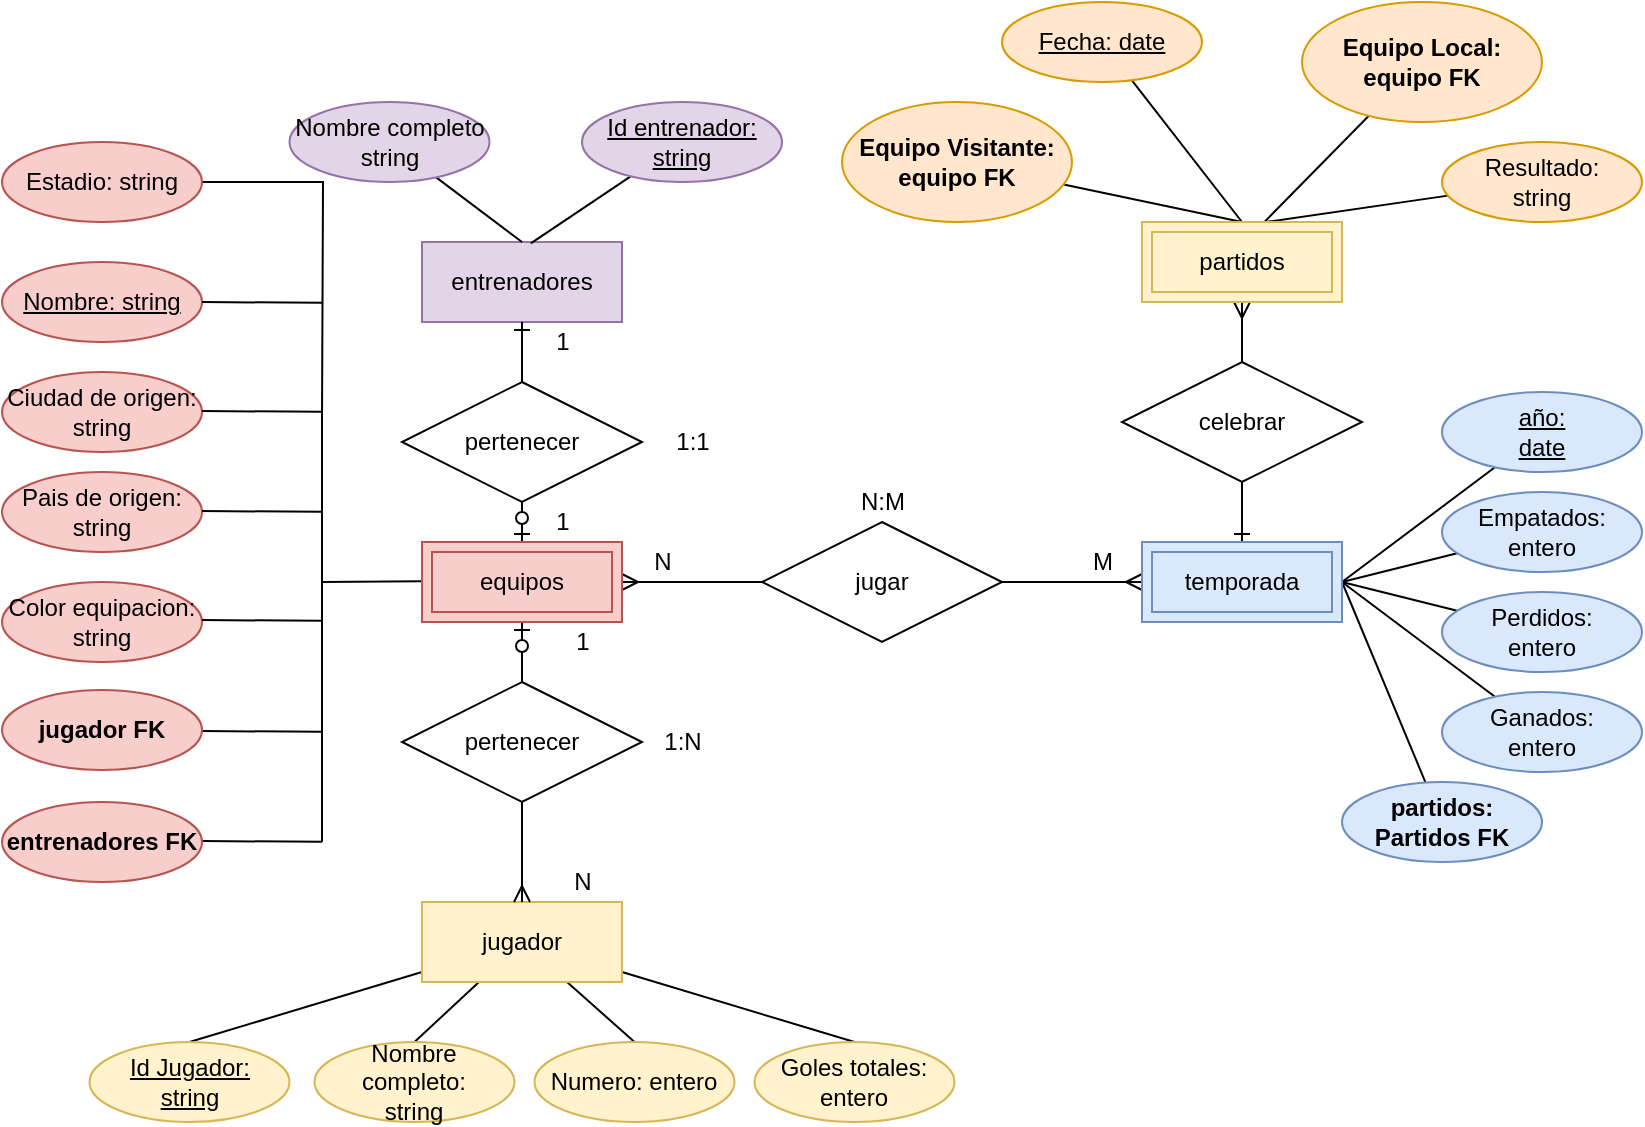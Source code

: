 <mxfile version="15.4.0" type="device"><diagram id="LjMBtpQhRO_qUHb4dkmn" name="Página-1"><mxGraphModel dx="1038" dy="647" grid="1" gridSize="10" guides="1" tooltips="1" connect="1" arrows="1" fold="1" page="1" pageScale="1" pageWidth="1169" pageHeight="827" math="0" shadow="0"><root><mxCell id="0"/><mxCell id="1" parent="0"/><mxCell id="PnAeiXkhjGNbdNF8ByTs-71" style="edgeStyle=none;rounded=0;orthogonalLoop=1;jettySize=auto;html=1;endArrow=none;endFill=0;entryX=0.5;entryY=0;entryDx=0;entryDy=0;" parent="1" source="PnAeiXkhjGNbdNF8ByTs-3" target="PnAeiXkhjGNbdNF8ByTs-48" edge="1"><mxGeometry relative="1" as="geometry"><mxPoint x="380" y="520" as="targetPoint"/></mxGeometry></mxCell><mxCell id="PnAeiXkhjGNbdNF8ByTs-72" style="edgeStyle=none;rounded=0;orthogonalLoop=1;jettySize=auto;html=1;entryX=0.5;entryY=0;entryDx=0;entryDy=0;endArrow=none;endFill=0;" parent="1" source="PnAeiXkhjGNbdNF8ByTs-3" target="PnAeiXkhjGNbdNF8ByTs-44" edge="1"><mxGeometry relative="1" as="geometry"/></mxCell><mxCell id="PnAeiXkhjGNbdNF8ByTs-73" style="edgeStyle=none;rounded=0;orthogonalLoop=1;jettySize=auto;html=1;entryX=0.5;entryY=0;entryDx=0;entryDy=0;endArrow=none;endFill=0;" parent="1" source="PnAeiXkhjGNbdNF8ByTs-3" target="PnAeiXkhjGNbdNF8ByTs-46" edge="1"><mxGeometry relative="1" as="geometry"/></mxCell><mxCell id="PnAeiXkhjGNbdNF8ByTs-74" style="edgeStyle=none;rounded=0;orthogonalLoop=1;jettySize=auto;html=1;entryX=0.5;entryY=0;entryDx=0;entryDy=0;endArrow=none;endFill=0;" parent="1" source="PnAeiXkhjGNbdNF8ByTs-3" target="PnAeiXkhjGNbdNF8ByTs-49" edge="1"><mxGeometry relative="1" as="geometry"/></mxCell><mxCell id="PnAeiXkhjGNbdNF8ByTs-3" value="jugador" style="whiteSpace=wrap;html=1;align=center;fillColor=#fff2cc;strokeColor=#d6b656;" parent="1" vertex="1"><mxGeometry x="330" y="460" width="100" height="40" as="geometry"/></mxCell><mxCell id="PnAeiXkhjGNbdNF8ByTs-4" value="pertenecer" style="shape=rhombus;perimeter=rhombusPerimeter;whiteSpace=wrap;html=1;align=center;" parent="1" vertex="1"><mxGeometry x="320" y="350" width="120" height="60" as="geometry"/></mxCell><mxCell id="PnAeiXkhjGNbdNF8ByTs-5" value="entrenadores" style="whiteSpace=wrap;html=1;align=center;fillColor=#e1d5e7;strokeColor=#9673a6;" parent="1" vertex="1"><mxGeometry x="330" y="130" width="100" height="40" as="geometry"/></mxCell><mxCell id="PnAeiXkhjGNbdNF8ByTs-6" value="pertenecer" style="shape=rhombus;perimeter=rhombusPerimeter;whiteSpace=wrap;html=1;align=center;" parent="1" vertex="1"><mxGeometry x="320" y="200" width="120" height="60" as="geometry"/></mxCell><mxCell id="PnAeiXkhjGNbdNF8ByTs-9" value="jugar" style="shape=rhombus;perimeter=rhombusPerimeter;whiteSpace=wrap;html=1;align=center;" parent="1" vertex="1"><mxGeometry x="500" y="270" width="120" height="60" as="geometry"/></mxCell><mxCell id="PnAeiXkhjGNbdNF8ByTs-10" value="" style="edgeStyle=entityRelationEdgeStyle;fontSize=12;html=1;endArrow=ERmany;rounded=0;entryX=0;entryY=0.5;entryDx=0;entryDy=0;exitX=1;exitY=0.5;exitDx=0;exitDy=0;" parent="1" source="PnAeiXkhjGNbdNF8ByTs-9" edge="1"><mxGeometry width="100" height="100" relative="1" as="geometry"><mxPoint x="380" y="350" as="sourcePoint"/><mxPoint x="690" y="300" as="targetPoint"/></mxGeometry></mxCell><mxCell id="PnAeiXkhjGNbdNF8ByTs-11" value="" style="fontSize=12;html=1;endArrow=ERmany;rounded=0;exitX=0;exitY=0.5;exitDx=0;exitDy=0;entryX=1;entryY=0.5;entryDx=0;entryDy=0;" parent="1" source="PnAeiXkhjGNbdNF8ByTs-9" edge="1"><mxGeometry width="100" height="100" relative="1" as="geometry"><mxPoint x="480" y="370" as="sourcePoint"/><mxPoint x="430" y="300" as="targetPoint"/></mxGeometry></mxCell><mxCell id="PnAeiXkhjGNbdNF8ByTs-12" value="" style="fontSize=12;html=1;endArrow=ERmany;rounded=0;exitX=0.5;exitY=1;exitDx=0;exitDy=0;entryX=0.5;entryY=0;entryDx=0;entryDy=0;" parent="1" source="PnAeiXkhjGNbdNF8ByTs-4" target="PnAeiXkhjGNbdNF8ByTs-3" edge="1"><mxGeometry width="100" height="100" relative="1" as="geometry"><mxPoint x="420" y="430" as="sourcePoint"/><mxPoint x="350" y="430" as="targetPoint"/></mxGeometry></mxCell><mxCell id="PnAeiXkhjGNbdNF8ByTs-14" value="" style="fontSize=12;html=1;endArrow=ERzeroToOne;endFill=0;rounded=0;exitX=0.5;exitY=0;exitDx=0;exitDy=0;" parent="1" source="PnAeiXkhjGNbdNF8ByTs-4" edge="1"><mxGeometry width="100" height="100" relative="1" as="geometry"><mxPoint x="190" y="270" as="sourcePoint"/><mxPoint x="380" y="320" as="targetPoint"/></mxGeometry></mxCell><mxCell id="PnAeiXkhjGNbdNF8ByTs-16" value="" style="fontSize=12;html=1;endArrow=ERone;endFill=1;rounded=0;exitX=0.5;exitY=0;exitDx=0;exitDy=0;" parent="1" source="PnAeiXkhjGNbdNF8ByTs-6" edge="1"><mxGeometry width="100" height="100" relative="1" as="geometry"><mxPoint x="379.58" y="190" as="sourcePoint"/><mxPoint x="380" y="170" as="targetPoint"/></mxGeometry></mxCell><mxCell id="PnAeiXkhjGNbdNF8ByTs-17" value="" style="fontSize=12;html=1;endArrow=ERzeroToOne;endFill=0;rounded=0;exitX=0.5;exitY=1;exitDx=0;exitDy=0;entryX=0.5;entryY=0;entryDx=0;entryDy=0;" parent="1" source="PnAeiXkhjGNbdNF8ByTs-6" edge="1"><mxGeometry width="100" height="100" relative="1" as="geometry"><mxPoint x="400" y="370" as="sourcePoint"/><mxPoint x="380" y="280" as="targetPoint"/></mxGeometry></mxCell><mxCell id="PnAeiXkhjGNbdNF8ByTs-18" value="N:M" style="text;html=1;resizable=0;autosize=1;align=center;verticalAlign=middle;points=[];fillColor=none;strokeColor=none;rounded=0;" parent="1" vertex="1"><mxGeometry x="540" y="250" width="40" height="20" as="geometry"/></mxCell><mxCell id="PnAeiXkhjGNbdNF8ByTs-19" value="M" style="text;html=1;resizable=0;autosize=1;align=center;verticalAlign=middle;points=[];fillColor=none;strokeColor=none;rounded=0;" parent="1" vertex="1"><mxGeometry x="655" y="280" width="30" height="20" as="geometry"/></mxCell><mxCell id="PnAeiXkhjGNbdNF8ByTs-20" value="N" style="text;html=1;resizable=0;autosize=1;align=center;verticalAlign=middle;points=[];fillColor=none;strokeColor=none;rounded=0;" parent="1" vertex="1"><mxGeometry x="440" y="280" width="20" height="20" as="geometry"/></mxCell><mxCell id="PnAeiXkhjGNbdNF8ByTs-21" value="1:N" style="text;html=1;resizable=0;autosize=1;align=center;verticalAlign=middle;points=[];fillColor=none;strokeColor=none;rounded=0;" parent="1" vertex="1"><mxGeometry x="445" y="370" width="30" height="20" as="geometry"/></mxCell><mxCell id="PnAeiXkhjGNbdNF8ByTs-22" value="N" style="text;html=1;resizable=0;autosize=1;align=center;verticalAlign=middle;points=[];fillColor=none;strokeColor=none;rounded=0;" parent="1" vertex="1"><mxGeometry x="400" y="440" width="20" height="20" as="geometry"/></mxCell><mxCell id="PnAeiXkhjGNbdNF8ByTs-23" value="1" style="text;html=1;resizable=0;autosize=1;align=center;verticalAlign=middle;points=[];fillColor=none;strokeColor=none;rounded=0;" parent="1" vertex="1"><mxGeometry x="400" y="320" width="20" height="20" as="geometry"/></mxCell><mxCell id="PnAeiXkhjGNbdNF8ByTs-24" value="1" style="text;html=1;resizable=0;autosize=1;align=center;verticalAlign=middle;points=[];fillColor=none;strokeColor=none;rounded=0;" parent="1" vertex="1"><mxGeometry x="390" y="260" width="20" height="20" as="geometry"/></mxCell><mxCell id="PnAeiXkhjGNbdNF8ByTs-25" value="1" style="text;html=1;resizable=0;autosize=1;align=center;verticalAlign=middle;points=[];fillColor=none;strokeColor=none;rounded=0;" parent="1" vertex="1"><mxGeometry x="390" y="170" width="20" height="20" as="geometry"/></mxCell><mxCell id="PnAeiXkhjGNbdNF8ByTs-26" value="1:1" style="text;html=1;resizable=0;autosize=1;align=center;verticalAlign=middle;points=[];fillColor=none;strokeColor=none;rounded=0;" parent="1" vertex="1"><mxGeometry x="450" y="220" width="30" height="20" as="geometry"/></mxCell><mxCell id="PnAeiXkhjGNbdNF8ByTs-27" value="&lt;u&gt;Nombre: string&lt;/u&gt;" style="ellipse;whiteSpace=wrap;html=1;align=center;fillColor=#f8cecc;strokeColor=#b85450;" parent="1" vertex="1"><mxGeometry x="120" y="140" width="100" height="40" as="geometry"/></mxCell><mxCell id="PnAeiXkhjGNbdNF8ByTs-79" style="edgeStyle=none;rounded=0;orthogonalLoop=1;jettySize=auto;html=1;endArrow=none;endFill=0;" parent="1" source="PnAeiXkhjGNbdNF8ByTs-34" edge="1"><mxGeometry relative="1" as="geometry"><mxPoint x="790" y="300" as="targetPoint"/></mxGeometry></mxCell><mxCell id="PnAeiXkhjGNbdNF8ByTs-34" value="Empatados:&lt;br&gt;entero" style="ellipse;whiteSpace=wrap;html=1;align=center;fillColor=#dae8fc;strokeColor=#6c8ebf;" parent="1" vertex="1"><mxGeometry x="840" y="255" width="100" height="40" as="geometry"/></mxCell><mxCell id="PnAeiXkhjGNbdNF8ByTs-80" style="edgeStyle=none;rounded=0;orthogonalLoop=1;jettySize=auto;html=1;endArrow=none;endFill=0;" parent="1" source="PnAeiXkhjGNbdNF8ByTs-39" edge="1"><mxGeometry relative="1" as="geometry"><mxPoint x="790" y="300" as="targetPoint"/></mxGeometry></mxCell><mxCell id="PnAeiXkhjGNbdNF8ByTs-39" value="año:&lt;br&gt;date" style="ellipse;whiteSpace=wrap;html=1;align=center;fontStyle=4;fillColor=#dae8fc;strokeColor=#6c8ebf;" parent="1" vertex="1"><mxGeometry x="840" y="205" width="100" height="40" as="geometry"/></mxCell><mxCell id="PnAeiXkhjGNbdNF8ByTs-75" style="edgeStyle=none;rounded=0;orthogonalLoop=1;jettySize=auto;html=1;entryX=0.5;entryY=0;entryDx=0;entryDy=0;endArrow=none;endFill=0;" parent="1" source="PnAeiXkhjGNbdNF8ByTs-43" target="PnAeiXkhjGNbdNF8ByTs-5" edge="1"><mxGeometry relative="1" as="geometry"/></mxCell><mxCell id="PnAeiXkhjGNbdNF8ByTs-43" value="Nombre completo&lt;br&gt;string" style="ellipse;whiteSpace=wrap;html=1;align=center;fillColor=#e1d5e7;strokeColor=#9673a6;" parent="1" vertex="1"><mxGeometry x="263.75" y="60" width="100" height="40" as="geometry"/></mxCell><mxCell id="PnAeiXkhjGNbdNF8ByTs-44" value="Numero: entero" style="ellipse;whiteSpace=wrap;html=1;align=center;fillColor=#fff2cc;strokeColor=#d6b656;" parent="1" vertex="1"><mxGeometry x="386.25" y="530" width="100" height="40" as="geometry"/></mxCell><mxCell id="PnAeiXkhjGNbdNF8ByTs-46" value="Goles totales:&lt;br&gt;entero" style="ellipse;whiteSpace=wrap;html=1;align=center;fillColor=#fff2cc;strokeColor=#d6b656;" parent="1" vertex="1"><mxGeometry x="496.25" y="530" width="100" height="40" as="geometry"/></mxCell><mxCell id="PnAeiXkhjGNbdNF8ByTs-48" value="Nombre completo:&lt;br&gt;string" style="ellipse;whiteSpace=wrap;html=1;align=center;fillColor=#fff2cc;strokeColor=#d6b656;" parent="1" vertex="1"><mxGeometry x="276.25" y="530" width="100" height="40" as="geometry"/></mxCell><mxCell id="PnAeiXkhjGNbdNF8ByTs-49" value="Id Jugador:&lt;br&gt;string" style="ellipse;whiteSpace=wrap;html=1;align=center;fontStyle=4;fillColor=#fff2cc;strokeColor=#d6b656;" parent="1" vertex="1"><mxGeometry x="163.75" y="530" width="100" height="40" as="geometry"/></mxCell><mxCell id="PnAeiXkhjGNbdNF8ByTs-76" style="edgeStyle=none;rounded=0;orthogonalLoop=1;jettySize=auto;html=1;entryX=0.544;entryY=0.017;entryDx=0;entryDy=0;entryPerimeter=0;endArrow=none;endFill=0;" parent="1" source="PnAeiXkhjGNbdNF8ByTs-50" target="PnAeiXkhjGNbdNF8ByTs-5" edge="1"><mxGeometry relative="1" as="geometry"/></mxCell><mxCell id="PnAeiXkhjGNbdNF8ByTs-50" value="Id entrenador:&lt;br&gt;string" style="ellipse;whiteSpace=wrap;html=1;align=center;fontStyle=4;fillColor=#e1d5e7;strokeColor=#9673a6;" parent="1" vertex="1"><mxGeometry x="410" y="60" width="100" height="40" as="geometry"/></mxCell><mxCell id="PnAeiXkhjGNbdNF8ByTs-52" value="Color equipacion:&lt;br&gt;string" style="ellipse;whiteSpace=wrap;html=1;align=center;fillColor=#f8cecc;strokeColor=#b85450;" parent="1" vertex="1"><mxGeometry x="120" y="300" width="100" height="40" as="geometry"/></mxCell><mxCell id="PnAeiXkhjGNbdNF8ByTs-53" value="Pais de origen:&lt;br&gt;string" style="ellipse;whiteSpace=wrap;html=1;align=center;fillColor=#f8cecc;strokeColor=#b85450;" parent="1" vertex="1"><mxGeometry x="120" y="245" width="100" height="40" as="geometry"/></mxCell><mxCell id="PnAeiXkhjGNbdNF8ByTs-54" value="Ciudad de origen:&lt;br&gt;string" style="ellipse;whiteSpace=wrap;html=1;align=center;fillColor=#f8cecc;strokeColor=#b85450;" parent="1" vertex="1"><mxGeometry x="120" y="195" width="100" height="40" as="geometry"/></mxCell><mxCell id="PnAeiXkhjGNbdNF8ByTs-77" style="edgeStyle=none;rounded=0;orthogonalLoop=1;jettySize=auto;html=1;entryX=1;entryY=0.5;entryDx=0;entryDy=0;endArrow=none;endFill=0;" parent="1" source="PnAeiXkhjGNbdNF8ByTs-59" edge="1"><mxGeometry relative="1" as="geometry"><mxPoint x="790" y="300" as="targetPoint"/></mxGeometry></mxCell><mxCell id="PnAeiXkhjGNbdNF8ByTs-59" value="Ganados:&lt;br&gt;entero" style="ellipse;whiteSpace=wrap;html=1;align=center;fillColor=#dae8fc;strokeColor=#6c8ebf;" parent="1" vertex="1"><mxGeometry x="840" y="355" width="100" height="40" as="geometry"/></mxCell><mxCell id="PnAeiXkhjGNbdNF8ByTs-78" style="edgeStyle=none;rounded=0;orthogonalLoop=1;jettySize=auto;html=1;entryX=1;entryY=0.5;entryDx=0;entryDy=0;endArrow=none;endFill=0;" parent="1" source="PnAeiXkhjGNbdNF8ByTs-60" edge="1"><mxGeometry relative="1" as="geometry"><mxPoint x="790" y="300" as="targetPoint"/></mxGeometry></mxCell><mxCell id="PnAeiXkhjGNbdNF8ByTs-60" value="Perdidos:&lt;br&gt;entero" style="ellipse;whiteSpace=wrap;html=1;align=center;fillColor=#dae8fc;strokeColor=#6c8ebf;" parent="1" vertex="1"><mxGeometry x="840" y="305" width="100" height="40" as="geometry"/></mxCell><mxCell id="PnAeiXkhjGNbdNF8ByTs-61" value="" style="endArrow=none;html=1;rounded=0;" parent="1" edge="1"><mxGeometry relative="1" as="geometry"><mxPoint x="280" y="300" as="sourcePoint"/><mxPoint x="330" y="299.58" as="targetPoint"/></mxGeometry></mxCell><mxCell id="PnAeiXkhjGNbdNF8ByTs-63" value="" style="endArrow=none;html=1;rounded=0;" parent="1" edge="1"><mxGeometry relative="1" as="geometry"><mxPoint x="280" y="220" as="sourcePoint"/><mxPoint x="280" y="430" as="targetPoint"/></mxGeometry></mxCell><mxCell id="PnAeiXkhjGNbdNF8ByTs-65" value="" style="endArrow=none;html=1;rounded=0;" parent="1" edge="1"><mxGeometry relative="1" as="geometry"><mxPoint x="220" y="429.5" as="sourcePoint"/><mxPoint x="280" y="429.92" as="targetPoint"/></mxGeometry></mxCell><mxCell id="PnAeiXkhjGNbdNF8ByTs-66" value="" style="endArrow=none;html=1;rounded=0;" parent="1" edge="1"><mxGeometry relative="1" as="geometry"><mxPoint x="220" y="374.5" as="sourcePoint"/><mxPoint x="280" y="374.92" as="targetPoint"/></mxGeometry></mxCell><mxCell id="PnAeiXkhjGNbdNF8ByTs-67" value="" style="endArrow=none;html=1;rounded=0;" parent="1" edge="1"><mxGeometry relative="1" as="geometry"><mxPoint x="220" y="319.0" as="sourcePoint"/><mxPoint x="280" y="319.42" as="targetPoint"/></mxGeometry></mxCell><mxCell id="PnAeiXkhjGNbdNF8ByTs-68" value="" style="endArrow=none;html=1;rounded=0;" parent="1" edge="1"><mxGeometry relative="1" as="geometry"><mxPoint x="220" y="264.5" as="sourcePoint"/><mxPoint x="280" y="264.92" as="targetPoint"/></mxGeometry></mxCell><mxCell id="6Un5FZzY84iN4opWZz_T-3" style="edgeStyle=orthogonalEdgeStyle;rounded=0;orthogonalLoop=1;jettySize=auto;html=1;entryX=0.5;entryY=0;entryDx=0;entryDy=0;endArrow=ERone;endFill=0;startArrow=ERmany;startFill=0;" parent="1" edge="1"><mxGeometry relative="1" as="geometry"><mxPoint x="740" y="160" as="sourcePoint"/><mxPoint x="740" y="280" as="targetPoint"/></mxGeometry></mxCell><mxCell id="6Un5FZzY84iN4opWZz_T-6" style="rounded=0;orthogonalLoop=1;jettySize=auto;html=1;entryX=0.5;entryY=0;entryDx=0;entryDy=0;startArrow=none;startFill=0;endArrow=none;endFill=0;" parent="1" source="6Un5FZzY84iN4opWZz_T-5" edge="1"><mxGeometry relative="1" as="geometry"><mxPoint x="740" y="120" as="targetPoint"/></mxGeometry></mxCell><mxCell id="6Un5FZzY84iN4opWZz_T-5" value="Fecha: date" style="ellipse;whiteSpace=wrap;html=1;align=center;fontStyle=4;fillColor=#ffe6cc;strokeColor=#d79b00;" parent="1" vertex="1"><mxGeometry x="620" y="10" width="100" height="40" as="geometry"/></mxCell><mxCell id="6Un5FZzY84iN4opWZz_T-12" style="edgeStyle=none;rounded=0;orthogonalLoop=1;jettySize=auto;html=1;entryX=0.5;entryY=0;entryDx=0;entryDy=0;startArrow=none;startFill=0;endArrow=none;endFill=0;" parent="1" source="6Un5FZzY84iN4opWZz_T-7" edge="1"><mxGeometry relative="1" as="geometry"><mxPoint x="740" y="120" as="targetPoint"/></mxGeometry></mxCell><mxCell id="6Un5FZzY84iN4opWZz_T-7" value="&lt;b&gt;Equipo Visitante:&lt;br&gt;equipo FK&lt;br&gt;&lt;/b&gt;" style="ellipse;whiteSpace=wrap;html=1;align=center;fillColor=#ffe6cc;strokeColor=#d79b00;" parent="1" vertex="1"><mxGeometry x="540" y="60" width="115" height="60" as="geometry"/></mxCell><mxCell id="6Un5FZzY84iN4opWZz_T-10" style="edgeStyle=none;rounded=0;orthogonalLoop=1;jettySize=auto;html=1;entryX=0.604;entryY=0.02;entryDx=0;entryDy=0;entryPerimeter=0;startArrow=none;startFill=0;endArrow=none;endFill=0;" parent="1" source="6Un5FZzY84iN4opWZz_T-8" edge="1"><mxGeometry relative="1" as="geometry"><mxPoint x="750.4" y="120.8" as="targetPoint"/></mxGeometry></mxCell><mxCell id="6Un5FZzY84iN4opWZz_T-8" value="&lt;b&gt;Equipo Local:&lt;br&gt;equipo FK&lt;br&gt;&lt;/b&gt;" style="ellipse;whiteSpace=wrap;html=1;align=center;fillColor=#ffe6cc;strokeColor=#d79b00;" parent="1" vertex="1"><mxGeometry x="770" y="10" width="120" height="60" as="geometry"/></mxCell><mxCell id="6Un5FZzY84iN4opWZz_T-11" style="edgeStyle=none;rounded=0;orthogonalLoop=1;jettySize=auto;html=1;entryX=0.62;entryY=0;entryDx=0;entryDy=0;entryPerimeter=0;startArrow=none;startFill=0;endArrow=none;endFill=0;" parent="1" source="6Un5FZzY84iN4opWZz_T-9" edge="1"><mxGeometry relative="1" as="geometry"><mxPoint x="752" y="120" as="targetPoint"/></mxGeometry></mxCell><mxCell id="6Un5FZzY84iN4opWZz_T-9" value="Resultado:&lt;br&gt;string" style="ellipse;whiteSpace=wrap;html=1;align=center;fillColor=#ffe6cc;strokeColor=#d79b00;" parent="1" vertex="1"><mxGeometry x="840" y="80" width="100" height="40" as="geometry"/></mxCell><mxCell id="6Un5FZzY84iN4opWZz_T-13" value="celebrar" style="shape=rhombus;perimeter=rhombusPerimeter;whiteSpace=wrap;html=1;align=center;" parent="1" vertex="1"><mxGeometry x="680" y="190" width="120" height="60" as="geometry"/></mxCell><mxCell id="6Un5FZzY84iN4opWZz_T-17" style="edgeStyle=orthogonalEdgeStyle;rounded=0;orthogonalLoop=1;jettySize=auto;html=1;startArrow=none;startFill=0;endArrow=none;endFill=0;" parent="1" source="6Un5FZzY84iN4opWZz_T-14" edge="1"><mxGeometry relative="1" as="geometry"><mxPoint x="280" y="220" as="targetPoint"/></mxGeometry></mxCell><mxCell id="6Un5FZzY84iN4opWZz_T-14" value="Estadio: string" style="ellipse;whiteSpace=wrap;html=1;align=center;fillColor=#f8cecc;strokeColor=#b85450;" parent="1" vertex="1"><mxGeometry x="120" y="80" width="100" height="40" as="geometry"/></mxCell><mxCell id="C7Gn75vMMzdevDP1hohj-1" value="&lt;b&gt;jugador FK&lt;/b&gt;" style="ellipse;whiteSpace=wrap;html=1;align=center;fillColor=#f8cecc;strokeColor=#b85450;" vertex="1" parent="1"><mxGeometry x="120" y="354" width="100" height="40" as="geometry"/></mxCell><mxCell id="C7Gn75vMMzdevDP1hohj-2" value="&lt;b&gt;entrenadores FK&lt;/b&gt;" style="ellipse;whiteSpace=wrap;html=1;align=center;fillColor=#f8cecc;strokeColor=#b85450;" vertex="1" parent="1"><mxGeometry x="120" y="410" width="100" height="40" as="geometry"/></mxCell><mxCell id="C7Gn75vMMzdevDP1hohj-3" value="" style="endArrow=none;html=1;rounded=0;" edge="1" parent="1"><mxGeometry relative="1" as="geometry"><mxPoint x="220" y="160" as="sourcePoint"/><mxPoint x="280" y="160.42" as="targetPoint"/></mxGeometry></mxCell><mxCell id="C7Gn75vMMzdevDP1hohj-4" value="" style="endArrow=none;html=1;rounded=0;" edge="1" parent="1"><mxGeometry relative="1" as="geometry"><mxPoint x="220" y="214.5" as="sourcePoint"/><mxPoint x="280" y="214.92" as="targetPoint"/></mxGeometry></mxCell><mxCell id="C7Gn75vMMzdevDP1hohj-5" value="equipos" style="shape=ext;margin=3;double=1;whiteSpace=wrap;html=1;align=center;fillColor=#f8cecc;strokeColor=#b85450;" vertex="1" parent="1"><mxGeometry x="330" y="280" width="100" height="40" as="geometry"/></mxCell><mxCell id="C7Gn75vMMzdevDP1hohj-6" value="partidos" style="shape=ext;margin=3;double=1;whiteSpace=wrap;html=1;align=center;fillColor=#fff2cc;strokeColor=#d6b656;" vertex="1" parent="1"><mxGeometry x="690" y="120" width="100" height="40" as="geometry"/></mxCell><mxCell id="C7Gn75vMMzdevDP1hohj-8" style="rounded=0;orthogonalLoop=1;jettySize=auto;html=1;entryX=1;entryY=0.5;entryDx=0;entryDy=0;endArrow=none;endFill=0;" edge="1" parent="1" source="C7Gn75vMMzdevDP1hohj-7"><mxGeometry relative="1" as="geometry"><mxPoint x="790" y="300" as="targetPoint"/></mxGeometry></mxCell><mxCell id="C7Gn75vMMzdevDP1hohj-7" value="&lt;b&gt;partidos:&lt;br&gt;Partidos FK&lt;/b&gt;" style="ellipse;whiteSpace=wrap;html=1;align=center;fillColor=#dae8fc;strokeColor=#6c8ebf;" vertex="1" parent="1"><mxGeometry x="790" y="400" width="100" height="40" as="geometry"/></mxCell><mxCell id="C7Gn75vMMzdevDP1hohj-9" value="temporada" style="shape=ext;margin=3;double=1;whiteSpace=wrap;html=1;align=center;fillColor=#dae8fc;strokeColor=#6c8ebf;" vertex="1" parent="1"><mxGeometry x="690" y="280" width="100" height="40" as="geometry"/></mxCell></root></mxGraphModel></diagram></mxfile>